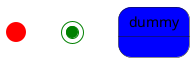 {
  "sha1": "8rx5kx359nam7n58rbmcnow734ji6ja",
  "insertion": {
    "when": "2024-05-30T20:48:21.510Z",
    "url": "https://forum.plantuml.net/16796/how-to-set-individual-state-diagram-end-state-colors",
    "user": "plantuml@gmail.com"
  }
}
@startuml
state start1 <<start>> #Red
state end2 <<end>> #Green
state dummy #Blue

@enduml
